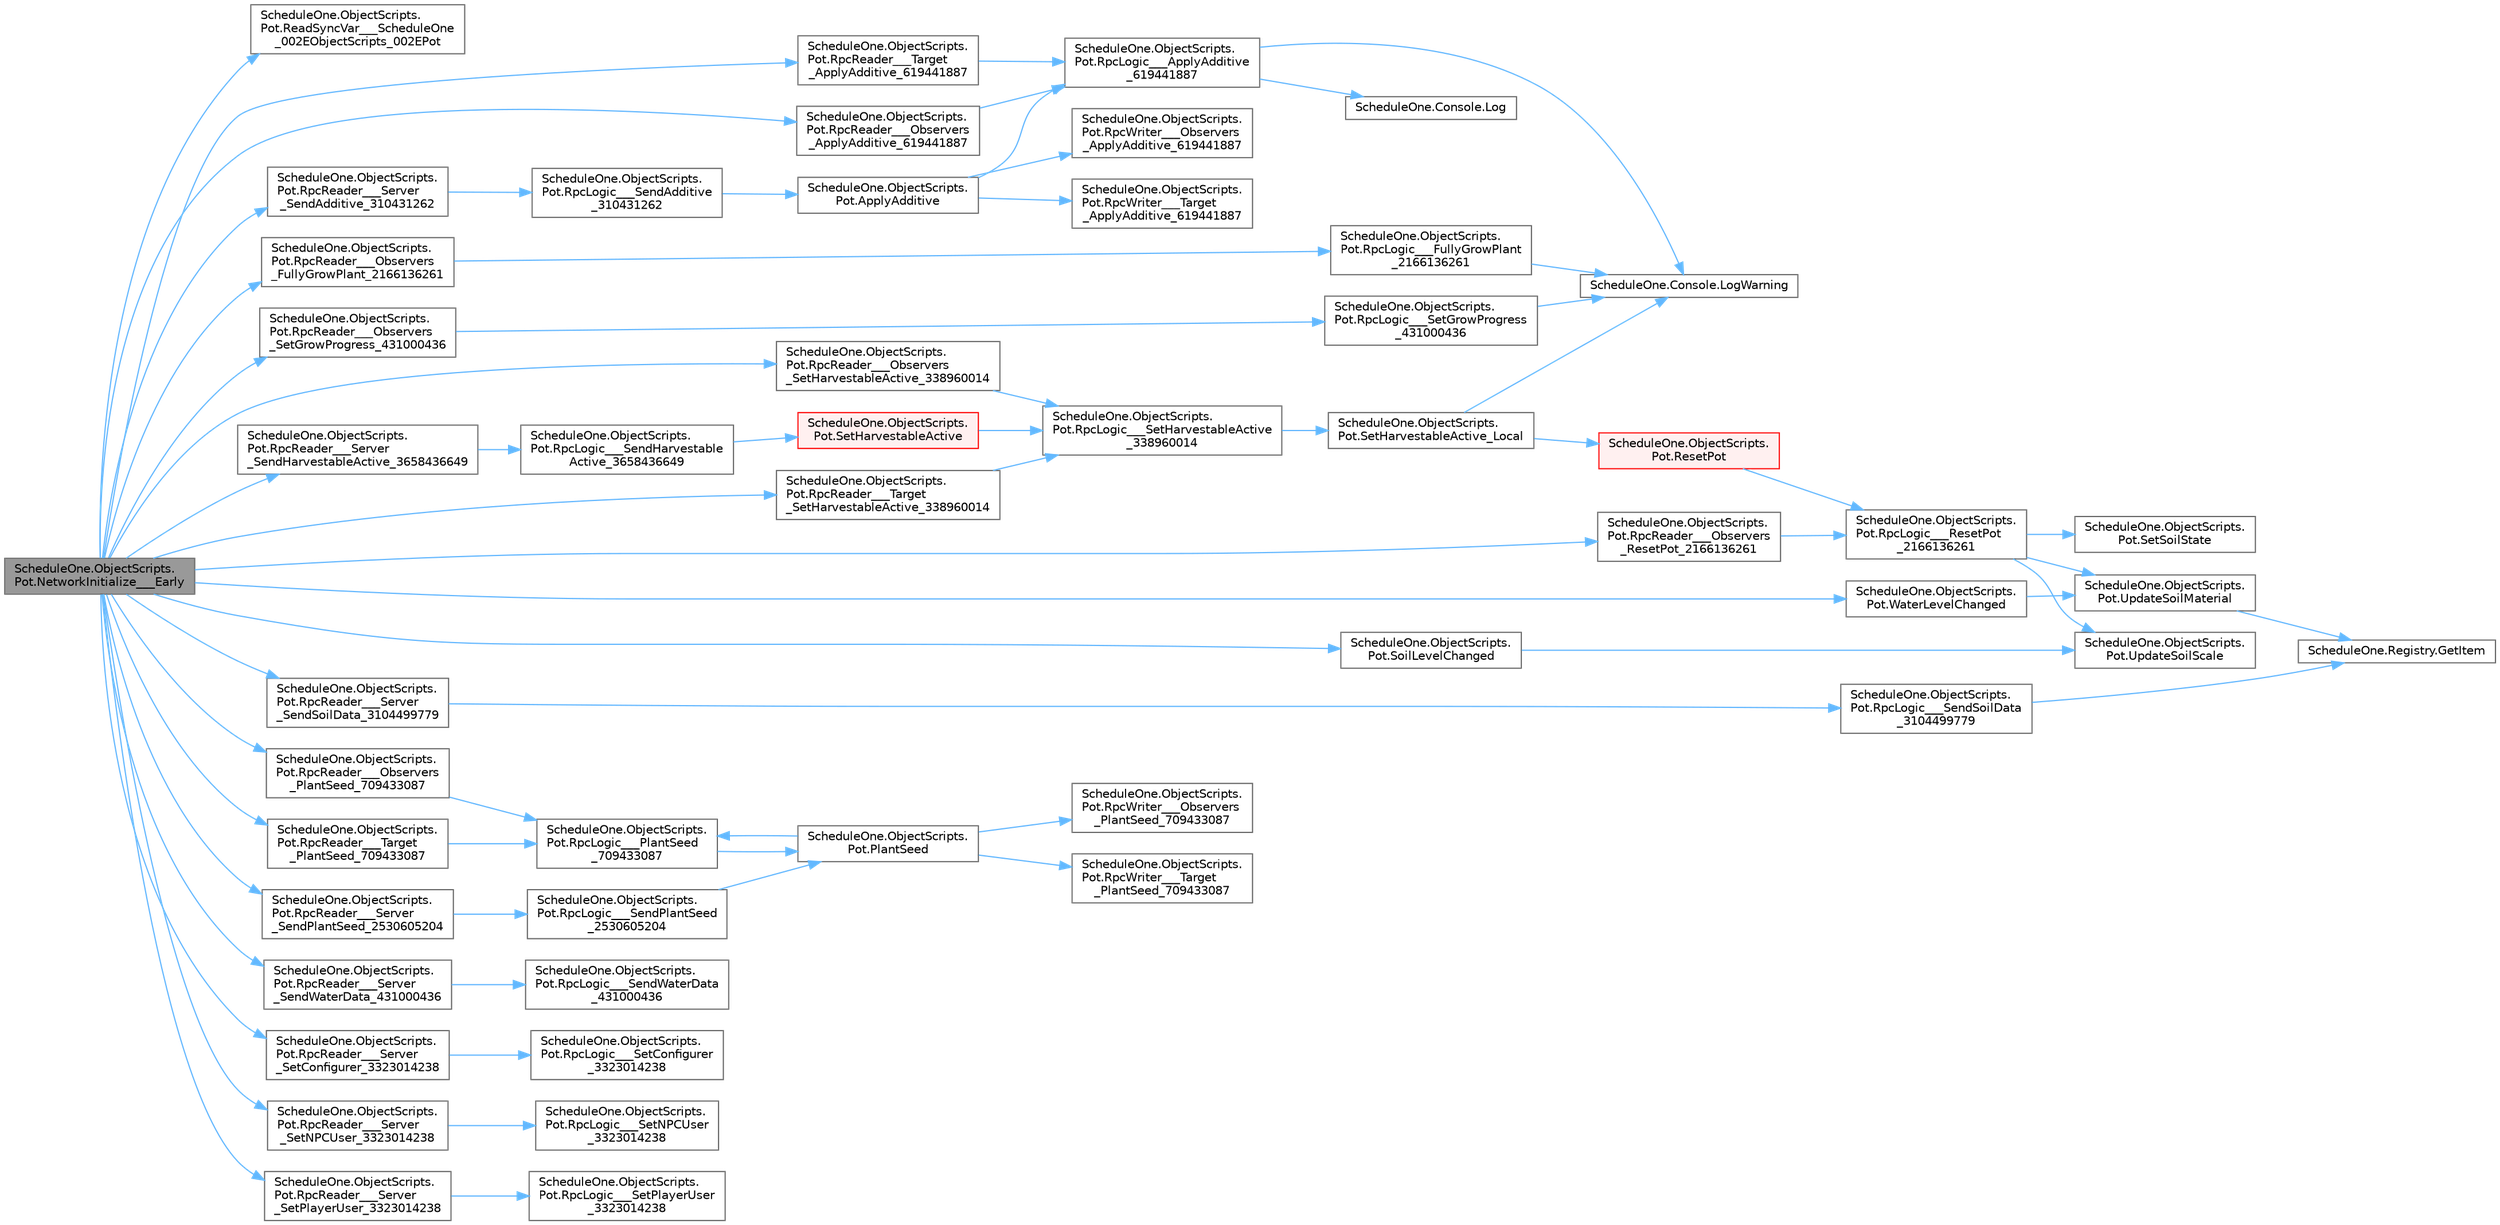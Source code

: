 digraph "ScheduleOne.ObjectScripts.Pot.NetworkInitialize___Early"
{
 // LATEX_PDF_SIZE
  bgcolor="transparent";
  edge [fontname=Helvetica,fontsize=10,labelfontname=Helvetica,labelfontsize=10];
  node [fontname=Helvetica,fontsize=10,shape=box,height=0.2,width=0.4];
  rankdir="LR";
  Node1 [id="Node000001",label="ScheduleOne.ObjectScripts.\lPot.NetworkInitialize___Early",height=0.2,width=0.4,color="gray40", fillcolor="grey60", style="filled", fontcolor="black",tooltip=" "];
  Node1 -> Node2 [id="edge1_Node000001_Node000002",color="steelblue1",style="solid",tooltip=" "];
  Node2 [id="Node000002",label="ScheduleOne.ObjectScripts.\lPot.ReadSyncVar___ScheduleOne\l_002EObjectScripts_002EPot",height=0.2,width=0.4,color="grey40", fillcolor="white", style="filled",URL="$class_schedule_one_1_1_object_scripts_1_1_pot.html#a039c50120d8348cc9d0ad9d1008672d2",tooltip=" "];
  Node1 -> Node3 [id="edge2_Node000001_Node000003",color="steelblue1",style="solid",tooltip=" "];
  Node3 [id="Node000003",label="ScheduleOne.ObjectScripts.\lPot.RpcReader___Observers\l_ApplyAdditive_619441887",height=0.2,width=0.4,color="grey40", fillcolor="white", style="filled",URL="$class_schedule_one_1_1_object_scripts_1_1_pot.html#a4bff2dc705239343cc27b109b9839f39",tooltip=" "];
  Node3 -> Node4 [id="edge3_Node000003_Node000004",color="steelblue1",style="solid",tooltip=" "];
  Node4 [id="Node000004",label="ScheduleOne.ObjectScripts.\lPot.RpcLogic___ApplyAdditive\l_619441887",height=0.2,width=0.4,color="grey40", fillcolor="white", style="filled",URL="$class_schedule_one_1_1_object_scripts_1_1_pot.html#a7ce2c386103737017308bf0476edb68f",tooltip=" "];
  Node4 -> Node5 [id="edge4_Node000004_Node000005",color="steelblue1",style="solid",tooltip=" "];
  Node5 [id="Node000005",label="ScheduleOne.Console.Log",height=0.2,width=0.4,color="grey40", fillcolor="white", style="filled",URL="$class_schedule_one_1_1_console.html#afb218907244d12f7d08b1c1831fa1f8c",tooltip=" "];
  Node4 -> Node6 [id="edge5_Node000004_Node000006",color="steelblue1",style="solid",tooltip=" "];
  Node6 [id="Node000006",label="ScheduleOne.Console.LogWarning",height=0.2,width=0.4,color="grey40", fillcolor="white", style="filled",URL="$class_schedule_one_1_1_console.html#a4af4a471d16b1029b44a8121bf41d45c",tooltip=" "];
  Node1 -> Node7 [id="edge6_Node000001_Node000007",color="steelblue1",style="solid",tooltip=" "];
  Node7 [id="Node000007",label="ScheduleOne.ObjectScripts.\lPot.RpcReader___Observers\l_FullyGrowPlant_2166136261",height=0.2,width=0.4,color="grey40", fillcolor="white", style="filled",URL="$class_schedule_one_1_1_object_scripts_1_1_pot.html#a24ad2c2325ee411c1738bd3c72a7e21f",tooltip=" "];
  Node7 -> Node8 [id="edge7_Node000007_Node000008",color="steelblue1",style="solid",tooltip=" "];
  Node8 [id="Node000008",label="ScheduleOne.ObjectScripts.\lPot.RpcLogic___FullyGrowPlant\l_2166136261",height=0.2,width=0.4,color="grey40", fillcolor="white", style="filled",URL="$class_schedule_one_1_1_object_scripts_1_1_pot.html#aeeae89e6a6ab1df3575065757f327344",tooltip=" "];
  Node8 -> Node6 [id="edge8_Node000008_Node000006",color="steelblue1",style="solid",tooltip=" "];
  Node1 -> Node9 [id="edge9_Node000001_Node000009",color="steelblue1",style="solid",tooltip=" "];
  Node9 [id="Node000009",label="ScheduleOne.ObjectScripts.\lPot.RpcReader___Observers\l_PlantSeed_709433087",height=0.2,width=0.4,color="grey40", fillcolor="white", style="filled",URL="$class_schedule_one_1_1_object_scripts_1_1_pot.html#af6963b9935425287b86e1f25477928a4",tooltip=" "];
  Node9 -> Node10 [id="edge10_Node000009_Node000010",color="steelblue1",style="solid",tooltip=" "];
  Node10 [id="Node000010",label="ScheduleOne.ObjectScripts.\lPot.RpcLogic___PlantSeed\l_709433087",height=0.2,width=0.4,color="grey40", fillcolor="white", style="filled",URL="$class_schedule_one_1_1_object_scripts_1_1_pot.html#a02b22c5e084e087452e734195c5ff82a",tooltip=" "];
  Node10 -> Node11 [id="edge11_Node000010_Node000011",color="steelblue1",style="solid",tooltip=" "];
  Node11 [id="Node000011",label="ScheduleOne.ObjectScripts.\lPot.PlantSeed",height=0.2,width=0.4,color="grey40", fillcolor="white", style="filled",URL="$class_schedule_one_1_1_object_scripts_1_1_pot.html#a1ccf12b5973bc9be151d8fb253bf832c",tooltip=" "];
  Node11 -> Node10 [id="edge12_Node000011_Node000010",color="steelblue1",style="solid",tooltip=" "];
  Node11 -> Node12 [id="edge13_Node000011_Node000012",color="steelblue1",style="solid",tooltip=" "];
  Node12 [id="Node000012",label="ScheduleOne.ObjectScripts.\lPot.RpcWriter___Observers\l_PlantSeed_709433087",height=0.2,width=0.4,color="grey40", fillcolor="white", style="filled",URL="$class_schedule_one_1_1_object_scripts_1_1_pot.html#a3127a5bb8bfb04ddbbc7142aab83467e",tooltip=" "];
  Node11 -> Node13 [id="edge14_Node000011_Node000013",color="steelblue1",style="solid",tooltip=" "];
  Node13 [id="Node000013",label="ScheduleOne.ObjectScripts.\lPot.RpcWriter___Target\l_PlantSeed_709433087",height=0.2,width=0.4,color="grey40", fillcolor="white", style="filled",URL="$class_schedule_one_1_1_object_scripts_1_1_pot.html#aa5b60f3527b4bcaab1d42cc8a5e3712f",tooltip=" "];
  Node1 -> Node14 [id="edge15_Node000001_Node000014",color="steelblue1",style="solid",tooltip=" "];
  Node14 [id="Node000014",label="ScheduleOne.ObjectScripts.\lPot.RpcReader___Observers\l_ResetPot_2166136261",height=0.2,width=0.4,color="grey40", fillcolor="white", style="filled",URL="$class_schedule_one_1_1_object_scripts_1_1_pot.html#a0098b673d87535d2c6f00853c94a63d5",tooltip=" "];
  Node14 -> Node15 [id="edge16_Node000014_Node000015",color="steelblue1",style="solid",tooltip=" "];
  Node15 [id="Node000015",label="ScheduleOne.ObjectScripts.\lPot.RpcLogic___ResetPot\l_2166136261",height=0.2,width=0.4,color="grey40", fillcolor="white", style="filled",URL="$class_schedule_one_1_1_object_scripts_1_1_pot.html#a3b5f7579edce3f60cc6ec907cf65397f",tooltip=" "];
  Node15 -> Node16 [id="edge17_Node000015_Node000016",color="steelblue1",style="solid",tooltip=" "];
  Node16 [id="Node000016",label="ScheduleOne.ObjectScripts.\lPot.SetSoilState",height=0.2,width=0.4,color="grey40", fillcolor="white", style="filled",URL="$class_schedule_one_1_1_object_scripts_1_1_pot.html#a7993ff962b8bc325bc6a21adb371cd9b",tooltip=" "];
  Node15 -> Node17 [id="edge18_Node000015_Node000017",color="steelblue1",style="solid",tooltip=" "];
  Node17 [id="Node000017",label="ScheduleOne.ObjectScripts.\lPot.UpdateSoilMaterial",height=0.2,width=0.4,color="grey40", fillcolor="white", style="filled",URL="$class_schedule_one_1_1_object_scripts_1_1_pot.html#adc98129912cf5ac692c94686a2d527a6",tooltip=" "];
  Node17 -> Node18 [id="edge19_Node000017_Node000018",color="steelblue1",style="solid",tooltip=" "];
  Node18 [id="Node000018",label="ScheduleOne.Registry.GetItem",height=0.2,width=0.4,color="grey40", fillcolor="white", style="filled",URL="$class_schedule_one_1_1_registry.html#ad08d598935d9438bdd2e1884e18de07c",tooltip=" "];
  Node15 -> Node19 [id="edge20_Node000015_Node000019",color="steelblue1",style="solid",tooltip=" "];
  Node19 [id="Node000019",label="ScheduleOne.ObjectScripts.\lPot.UpdateSoilScale",height=0.2,width=0.4,color="grey40", fillcolor="white", style="filled",URL="$class_schedule_one_1_1_object_scripts_1_1_pot.html#a868cae0ba05c1e705b099feda2e3c001",tooltip=" "];
  Node1 -> Node20 [id="edge21_Node000001_Node000020",color="steelblue1",style="solid",tooltip=" "];
  Node20 [id="Node000020",label="ScheduleOne.ObjectScripts.\lPot.RpcReader___Observers\l_SetGrowProgress_431000436",height=0.2,width=0.4,color="grey40", fillcolor="white", style="filled",URL="$class_schedule_one_1_1_object_scripts_1_1_pot.html#a482685cf14afe0d1984c100cd35c58aa",tooltip=" "];
  Node20 -> Node21 [id="edge22_Node000020_Node000021",color="steelblue1",style="solid",tooltip=" "];
  Node21 [id="Node000021",label="ScheduleOne.ObjectScripts.\lPot.RpcLogic___SetGrowProgress\l_431000436",height=0.2,width=0.4,color="grey40", fillcolor="white", style="filled",URL="$class_schedule_one_1_1_object_scripts_1_1_pot.html#a30e9541733c0de4ea1409fe448b27f48",tooltip=" "];
  Node21 -> Node6 [id="edge23_Node000021_Node000006",color="steelblue1",style="solid",tooltip=" "];
  Node1 -> Node22 [id="edge24_Node000001_Node000022",color="steelblue1",style="solid",tooltip=" "];
  Node22 [id="Node000022",label="ScheduleOne.ObjectScripts.\lPot.RpcReader___Observers\l_SetHarvestableActive_338960014",height=0.2,width=0.4,color="grey40", fillcolor="white", style="filled",URL="$class_schedule_one_1_1_object_scripts_1_1_pot.html#ab7bb23fdac5120f979fdac3c42de27ac",tooltip=" "];
  Node22 -> Node23 [id="edge25_Node000022_Node000023",color="steelblue1",style="solid",tooltip=" "];
  Node23 [id="Node000023",label="ScheduleOne.ObjectScripts.\lPot.RpcLogic___SetHarvestableActive\l_338960014",height=0.2,width=0.4,color="grey40", fillcolor="white", style="filled",URL="$class_schedule_one_1_1_object_scripts_1_1_pot.html#a36c26592351e35615eeb9875efb5c997",tooltip=" "];
  Node23 -> Node24 [id="edge26_Node000023_Node000024",color="steelblue1",style="solid",tooltip=" "];
  Node24 [id="Node000024",label="ScheduleOne.ObjectScripts.\lPot.SetHarvestableActive_Local",height=0.2,width=0.4,color="grey40", fillcolor="white", style="filled",URL="$class_schedule_one_1_1_object_scripts_1_1_pot.html#a650cbff1e3554f6996bd38c845c0275a",tooltip=" "];
  Node24 -> Node6 [id="edge27_Node000024_Node000006",color="steelblue1",style="solid",tooltip=" "];
  Node24 -> Node25 [id="edge28_Node000024_Node000025",color="steelblue1",style="solid",tooltip=" "];
  Node25 [id="Node000025",label="ScheduleOne.ObjectScripts.\lPot.ResetPot",height=0.2,width=0.4,color="red", fillcolor="#FFF0F0", style="filled",URL="$class_schedule_one_1_1_object_scripts_1_1_pot.html#a13a4cdfca28dd5801e87c5045ec3bbea",tooltip=" "];
  Node25 -> Node15 [id="edge29_Node000025_Node000015",color="steelblue1",style="solid",tooltip=" "];
  Node1 -> Node27 [id="edge30_Node000001_Node000027",color="steelblue1",style="solid",tooltip=" "];
  Node27 [id="Node000027",label="ScheduleOne.ObjectScripts.\lPot.RpcReader___Server\l_SendAdditive_310431262",height=0.2,width=0.4,color="grey40", fillcolor="white", style="filled",URL="$class_schedule_one_1_1_object_scripts_1_1_pot.html#a45f3c6d3d235a86b7b3177626db201fd",tooltip=" "];
  Node27 -> Node28 [id="edge31_Node000027_Node000028",color="steelblue1",style="solid",tooltip=" "];
  Node28 [id="Node000028",label="ScheduleOne.ObjectScripts.\lPot.RpcLogic___SendAdditive\l_310431262",height=0.2,width=0.4,color="grey40", fillcolor="white", style="filled",URL="$class_schedule_one_1_1_object_scripts_1_1_pot.html#a88f26c34e52506287f07c7d519bc3b51",tooltip=" "];
  Node28 -> Node29 [id="edge32_Node000028_Node000029",color="steelblue1",style="solid",tooltip=" "];
  Node29 [id="Node000029",label="ScheduleOne.ObjectScripts.\lPot.ApplyAdditive",height=0.2,width=0.4,color="grey40", fillcolor="white", style="filled",URL="$class_schedule_one_1_1_object_scripts_1_1_pot.html#ae4691d13a1c2fa5cf80452647ba4720f",tooltip=" "];
  Node29 -> Node4 [id="edge33_Node000029_Node000004",color="steelblue1",style="solid",tooltip=" "];
  Node29 -> Node30 [id="edge34_Node000029_Node000030",color="steelblue1",style="solid",tooltip=" "];
  Node30 [id="Node000030",label="ScheduleOne.ObjectScripts.\lPot.RpcWriter___Observers\l_ApplyAdditive_619441887",height=0.2,width=0.4,color="grey40", fillcolor="white", style="filled",URL="$class_schedule_one_1_1_object_scripts_1_1_pot.html#a5abb355baef70b429ed7fb1083855e8d",tooltip=" "];
  Node29 -> Node31 [id="edge35_Node000029_Node000031",color="steelblue1",style="solid",tooltip=" "];
  Node31 [id="Node000031",label="ScheduleOne.ObjectScripts.\lPot.RpcWriter___Target\l_ApplyAdditive_619441887",height=0.2,width=0.4,color="grey40", fillcolor="white", style="filled",URL="$class_schedule_one_1_1_object_scripts_1_1_pot.html#a44258d84801559d4b9e673429feaf149",tooltip=" "];
  Node1 -> Node32 [id="edge36_Node000001_Node000032",color="steelblue1",style="solid",tooltip=" "];
  Node32 [id="Node000032",label="ScheduleOne.ObjectScripts.\lPot.RpcReader___Server\l_SendHarvestableActive_3658436649",height=0.2,width=0.4,color="grey40", fillcolor="white", style="filled",URL="$class_schedule_one_1_1_object_scripts_1_1_pot.html#a46d53e23772db7ad1eaa6aa03593e08e",tooltip=" "];
  Node32 -> Node33 [id="edge37_Node000032_Node000033",color="steelblue1",style="solid",tooltip=" "];
  Node33 [id="Node000033",label="ScheduleOne.ObjectScripts.\lPot.RpcLogic___SendHarvestable\lActive_3658436649",height=0.2,width=0.4,color="grey40", fillcolor="white", style="filled",URL="$class_schedule_one_1_1_object_scripts_1_1_pot.html#a75fbd3ba8820bc7285455562f4498f2e",tooltip=" "];
  Node33 -> Node34 [id="edge38_Node000033_Node000034",color="steelblue1",style="solid",tooltip=" "];
  Node34 [id="Node000034",label="ScheduleOne.ObjectScripts.\lPot.SetHarvestableActive",height=0.2,width=0.4,color="red", fillcolor="#FFF0F0", style="filled",URL="$class_schedule_one_1_1_object_scripts_1_1_pot.html#ae6d21fcf4e2a255284c7773849678b87",tooltip=" "];
  Node34 -> Node23 [id="edge39_Node000034_Node000023",color="steelblue1",style="solid",tooltip=" "];
  Node1 -> Node37 [id="edge40_Node000001_Node000037",color="steelblue1",style="solid",tooltip=" "];
  Node37 [id="Node000037",label="ScheduleOne.ObjectScripts.\lPot.RpcReader___Server\l_SendPlantSeed_2530605204",height=0.2,width=0.4,color="grey40", fillcolor="white", style="filled",URL="$class_schedule_one_1_1_object_scripts_1_1_pot.html#acd97664c05f7290d96e2dbe69f8cc257",tooltip=" "];
  Node37 -> Node38 [id="edge41_Node000037_Node000038",color="steelblue1",style="solid",tooltip=" "];
  Node38 [id="Node000038",label="ScheduleOne.ObjectScripts.\lPot.RpcLogic___SendPlantSeed\l_2530605204",height=0.2,width=0.4,color="grey40", fillcolor="white", style="filled",URL="$class_schedule_one_1_1_object_scripts_1_1_pot.html#a1ade89e391cda89f3c6e672cb45a5d94",tooltip=" "];
  Node38 -> Node11 [id="edge42_Node000038_Node000011",color="steelblue1",style="solid",tooltip=" "];
  Node1 -> Node39 [id="edge43_Node000001_Node000039",color="steelblue1",style="solid",tooltip=" "];
  Node39 [id="Node000039",label="ScheduleOne.ObjectScripts.\lPot.RpcReader___Server\l_SendSoilData_3104499779",height=0.2,width=0.4,color="grey40", fillcolor="white", style="filled",URL="$class_schedule_one_1_1_object_scripts_1_1_pot.html#abc91018bcc14632ffc016dc56b825c30",tooltip=" "];
  Node39 -> Node40 [id="edge44_Node000039_Node000040",color="steelblue1",style="solid",tooltip=" "];
  Node40 [id="Node000040",label="ScheduleOne.ObjectScripts.\lPot.RpcLogic___SendSoilData\l_3104499779",height=0.2,width=0.4,color="grey40", fillcolor="white", style="filled",URL="$class_schedule_one_1_1_object_scripts_1_1_pot.html#a862c811177a3607a43fda97ca6dd36b3",tooltip=" "];
  Node40 -> Node18 [id="edge45_Node000040_Node000018",color="steelblue1",style="solid",tooltip=" "];
  Node1 -> Node41 [id="edge46_Node000001_Node000041",color="steelblue1",style="solid",tooltip=" "];
  Node41 [id="Node000041",label="ScheduleOne.ObjectScripts.\lPot.RpcReader___Server\l_SendWaterData_431000436",height=0.2,width=0.4,color="grey40", fillcolor="white", style="filled",URL="$class_schedule_one_1_1_object_scripts_1_1_pot.html#a5660c5e2286a29b3644d512ce54238e6",tooltip=" "];
  Node41 -> Node42 [id="edge47_Node000041_Node000042",color="steelblue1",style="solid",tooltip=" "];
  Node42 [id="Node000042",label="ScheduleOne.ObjectScripts.\lPot.RpcLogic___SendWaterData\l_431000436",height=0.2,width=0.4,color="grey40", fillcolor="white", style="filled",URL="$class_schedule_one_1_1_object_scripts_1_1_pot.html#a9f2355c96484459a850602e0950f33b6",tooltip=" "];
  Node1 -> Node43 [id="edge48_Node000001_Node000043",color="steelblue1",style="solid",tooltip=" "];
  Node43 [id="Node000043",label="ScheduleOne.ObjectScripts.\lPot.RpcReader___Server\l_SetConfigurer_3323014238",height=0.2,width=0.4,color="grey40", fillcolor="white", style="filled",URL="$class_schedule_one_1_1_object_scripts_1_1_pot.html#a5faec33cdf7faf9eefcd75d31b01fda0",tooltip=" "];
  Node43 -> Node44 [id="edge49_Node000043_Node000044",color="steelblue1",style="solid",tooltip=" "];
  Node44 [id="Node000044",label="ScheduleOne.ObjectScripts.\lPot.RpcLogic___SetConfigurer\l_3323014238",height=0.2,width=0.4,color="grey40", fillcolor="white", style="filled",URL="$class_schedule_one_1_1_object_scripts_1_1_pot.html#a1d2db5f2282fc745e3b6bde52b90ff37",tooltip=" "];
  Node1 -> Node45 [id="edge50_Node000001_Node000045",color="steelblue1",style="solid",tooltip=" "];
  Node45 [id="Node000045",label="ScheduleOne.ObjectScripts.\lPot.RpcReader___Server\l_SetNPCUser_3323014238",height=0.2,width=0.4,color="grey40", fillcolor="white", style="filled",URL="$class_schedule_one_1_1_object_scripts_1_1_pot.html#a831d901319096f2d03d813a738e9ddf7",tooltip=" "];
  Node45 -> Node46 [id="edge51_Node000045_Node000046",color="steelblue1",style="solid",tooltip=" "];
  Node46 [id="Node000046",label="ScheduleOne.ObjectScripts.\lPot.RpcLogic___SetNPCUser\l_3323014238",height=0.2,width=0.4,color="grey40", fillcolor="white", style="filled",URL="$class_schedule_one_1_1_object_scripts_1_1_pot.html#a83d87b785b27f724e032c2c1f18a736f",tooltip=" "];
  Node1 -> Node47 [id="edge52_Node000001_Node000047",color="steelblue1",style="solid",tooltip=" "];
  Node47 [id="Node000047",label="ScheduleOne.ObjectScripts.\lPot.RpcReader___Server\l_SetPlayerUser_3323014238",height=0.2,width=0.4,color="grey40", fillcolor="white", style="filled",URL="$class_schedule_one_1_1_object_scripts_1_1_pot.html#ab34cda65a1f5f7aa0cdd81077786ae7e",tooltip=" "];
  Node47 -> Node48 [id="edge53_Node000047_Node000048",color="steelblue1",style="solid",tooltip=" "];
  Node48 [id="Node000048",label="ScheduleOne.ObjectScripts.\lPot.RpcLogic___SetPlayerUser\l_3323014238",height=0.2,width=0.4,color="grey40", fillcolor="white", style="filled",URL="$class_schedule_one_1_1_object_scripts_1_1_pot.html#ad1f160dcf07165a85b26e206f7fb390a",tooltip=" "];
  Node1 -> Node49 [id="edge54_Node000001_Node000049",color="steelblue1",style="solid",tooltip=" "];
  Node49 [id="Node000049",label="ScheduleOne.ObjectScripts.\lPot.RpcReader___Target\l_ApplyAdditive_619441887",height=0.2,width=0.4,color="grey40", fillcolor="white", style="filled",URL="$class_schedule_one_1_1_object_scripts_1_1_pot.html#aec1d50ebb6d050524b708d759296713a",tooltip=" "];
  Node49 -> Node4 [id="edge55_Node000049_Node000004",color="steelblue1",style="solid",tooltip=" "];
  Node1 -> Node50 [id="edge56_Node000001_Node000050",color="steelblue1",style="solid",tooltip=" "];
  Node50 [id="Node000050",label="ScheduleOne.ObjectScripts.\lPot.RpcReader___Target\l_PlantSeed_709433087",height=0.2,width=0.4,color="grey40", fillcolor="white", style="filled",URL="$class_schedule_one_1_1_object_scripts_1_1_pot.html#a08bcf38ed0f4f3f8804e8a40294985f5",tooltip=" "];
  Node50 -> Node10 [id="edge57_Node000050_Node000010",color="steelblue1",style="solid",tooltip=" "];
  Node1 -> Node51 [id="edge58_Node000001_Node000051",color="steelblue1",style="solid",tooltip=" "];
  Node51 [id="Node000051",label="ScheduleOne.ObjectScripts.\lPot.RpcReader___Target\l_SetHarvestableActive_338960014",height=0.2,width=0.4,color="grey40", fillcolor="white", style="filled",URL="$class_schedule_one_1_1_object_scripts_1_1_pot.html#a75257ea0eae6b467591febaac6c03dc4",tooltip=" "];
  Node51 -> Node23 [id="edge59_Node000051_Node000023",color="steelblue1",style="solid",tooltip=" "];
  Node1 -> Node52 [id="edge60_Node000001_Node000052",color="steelblue1",style="solid",tooltip=" "];
  Node52 [id="Node000052",label="ScheduleOne.ObjectScripts.\lPot.SoilLevelChanged",height=0.2,width=0.4,color="grey40", fillcolor="white", style="filled",URL="$class_schedule_one_1_1_object_scripts_1_1_pot.html#a505852f8f3edcdf235057c65e125666f",tooltip=" "];
  Node52 -> Node19 [id="edge61_Node000052_Node000019",color="steelblue1",style="solid",tooltip=" "];
  Node1 -> Node53 [id="edge62_Node000001_Node000053",color="steelblue1",style="solid",tooltip=" "];
  Node53 [id="Node000053",label="ScheduleOne.ObjectScripts.\lPot.WaterLevelChanged",height=0.2,width=0.4,color="grey40", fillcolor="white", style="filled",URL="$class_schedule_one_1_1_object_scripts_1_1_pot.html#a912dd7a1e6a1ee473e90481af984bc6f",tooltip=" "];
  Node53 -> Node17 [id="edge63_Node000053_Node000017",color="steelblue1",style="solid",tooltip=" "];
}
